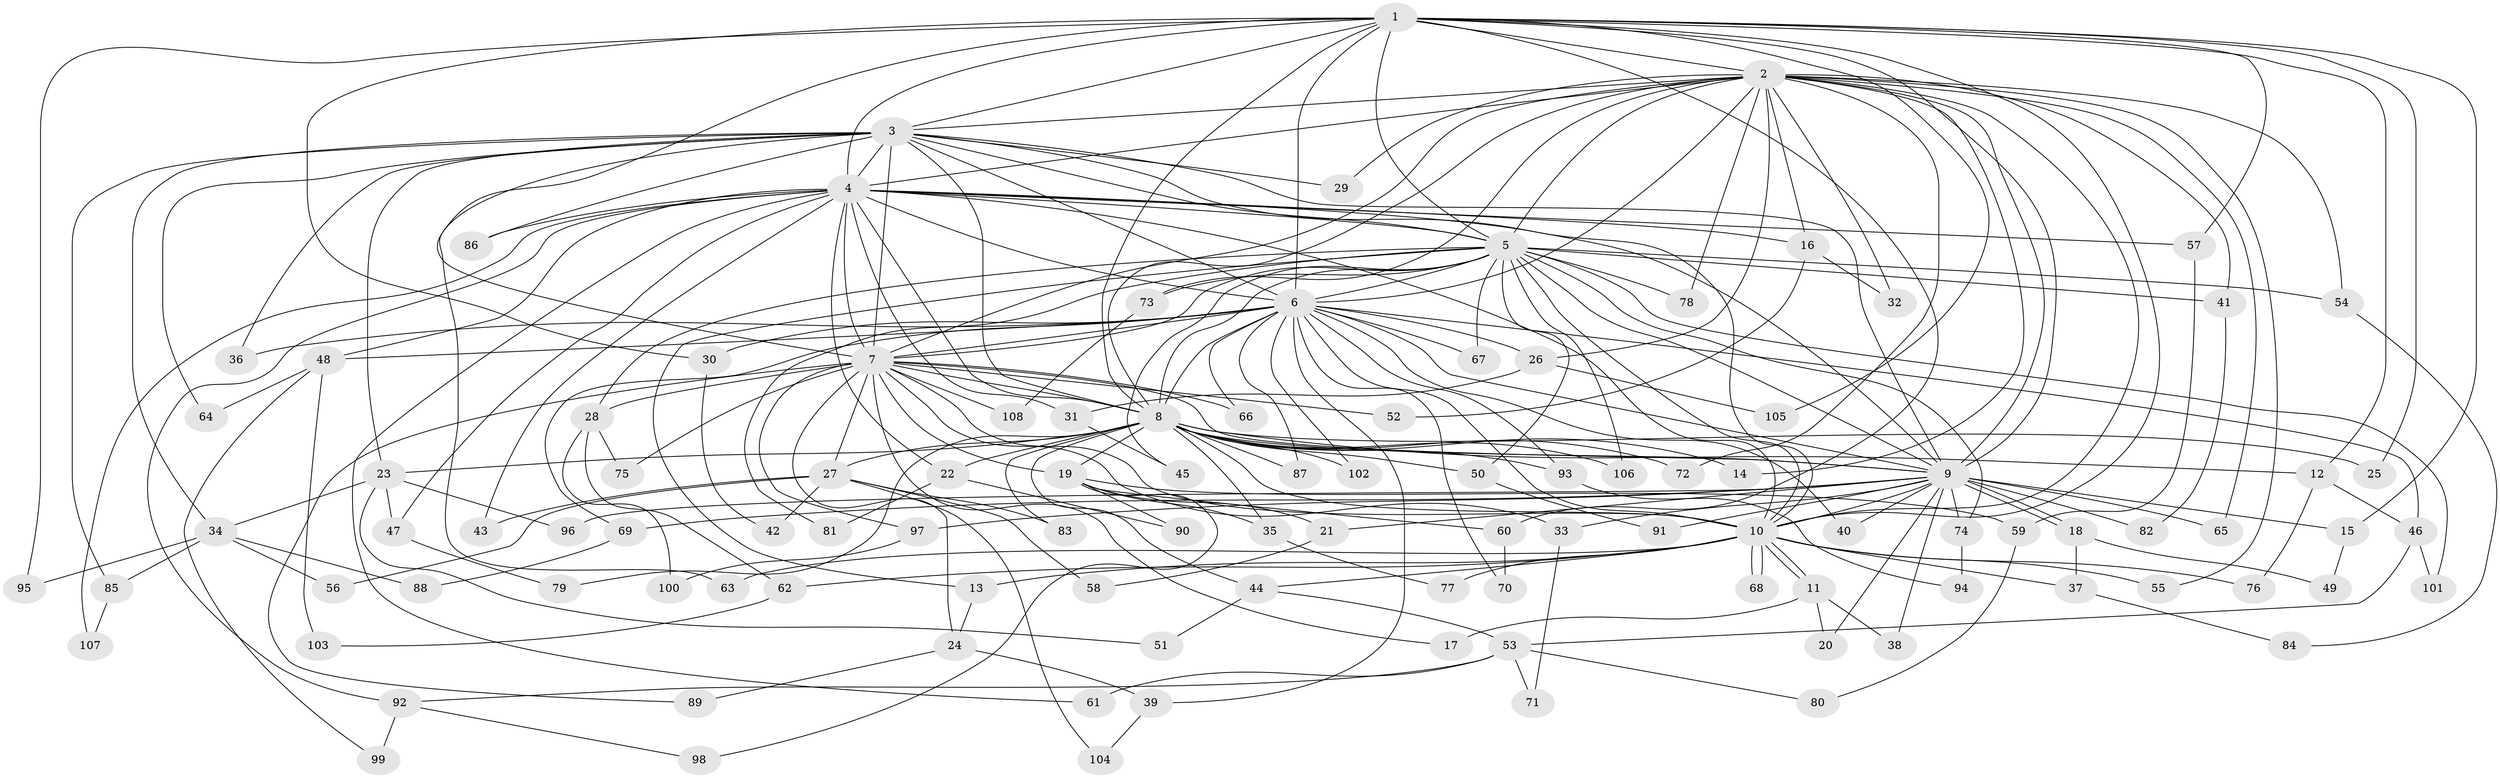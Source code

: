 // coarse degree distribution, {16: 0.011904761904761904, 18: 0.023809523809523808, 27: 0.011904761904761904, 21: 0.03571428571428571, 19: 0.011904761904761904, 24: 0.011904761904761904, 5: 0.03571428571428571, 4: 0.08333333333333333, 3: 0.20238095238095238, 2: 0.5119047619047619, 9: 0.011904761904761904, 6: 0.023809523809523808, 8: 0.023809523809523808}
// Generated by graph-tools (version 1.1) at 2025/51/02/27/25 19:51:43]
// undirected, 108 vertices, 241 edges
graph export_dot {
graph [start="1"]
  node [color=gray90,style=filled];
  1;
  2;
  3;
  4;
  5;
  6;
  7;
  8;
  9;
  10;
  11;
  12;
  13;
  14;
  15;
  16;
  17;
  18;
  19;
  20;
  21;
  22;
  23;
  24;
  25;
  26;
  27;
  28;
  29;
  30;
  31;
  32;
  33;
  34;
  35;
  36;
  37;
  38;
  39;
  40;
  41;
  42;
  43;
  44;
  45;
  46;
  47;
  48;
  49;
  50;
  51;
  52;
  53;
  54;
  55;
  56;
  57;
  58;
  59;
  60;
  61;
  62;
  63;
  64;
  65;
  66;
  67;
  68;
  69;
  70;
  71;
  72;
  73;
  74;
  75;
  76;
  77;
  78;
  79;
  80;
  81;
  82;
  83;
  84;
  85;
  86;
  87;
  88;
  89;
  90;
  91;
  92;
  93;
  94;
  95;
  96;
  97;
  98;
  99;
  100;
  101;
  102;
  103;
  104;
  105;
  106;
  107;
  108;
  1 -- 2;
  1 -- 3;
  1 -- 4;
  1 -- 5;
  1 -- 6;
  1 -- 7;
  1 -- 8;
  1 -- 9;
  1 -- 10;
  1 -- 12;
  1 -- 15;
  1 -- 25;
  1 -- 30;
  1 -- 57;
  1 -- 60;
  1 -- 95;
  1 -- 105;
  2 -- 3;
  2 -- 4;
  2 -- 5;
  2 -- 6;
  2 -- 7;
  2 -- 8;
  2 -- 9;
  2 -- 10;
  2 -- 14;
  2 -- 16;
  2 -- 26;
  2 -- 29;
  2 -- 32;
  2 -- 41;
  2 -- 54;
  2 -- 55;
  2 -- 65;
  2 -- 72;
  2 -- 73;
  2 -- 78;
  3 -- 4;
  3 -- 5;
  3 -- 6;
  3 -- 7;
  3 -- 8;
  3 -- 9;
  3 -- 10;
  3 -- 23;
  3 -- 29;
  3 -- 34;
  3 -- 36;
  3 -- 63;
  3 -- 64;
  3 -- 85;
  3 -- 86;
  4 -- 5;
  4 -- 6;
  4 -- 7;
  4 -- 8;
  4 -- 9;
  4 -- 10;
  4 -- 16;
  4 -- 22;
  4 -- 31;
  4 -- 43;
  4 -- 47;
  4 -- 48;
  4 -- 57;
  4 -- 61;
  4 -- 86;
  4 -- 92;
  4 -- 107;
  5 -- 6;
  5 -- 7;
  5 -- 8;
  5 -- 9;
  5 -- 10;
  5 -- 13;
  5 -- 28;
  5 -- 41;
  5 -- 45;
  5 -- 50;
  5 -- 54;
  5 -- 67;
  5 -- 73;
  5 -- 74;
  5 -- 78;
  5 -- 81;
  5 -- 101;
  5 -- 106;
  6 -- 7;
  6 -- 8;
  6 -- 9;
  6 -- 10;
  6 -- 26;
  6 -- 30;
  6 -- 36;
  6 -- 39;
  6 -- 40;
  6 -- 46;
  6 -- 48;
  6 -- 66;
  6 -- 67;
  6 -- 69;
  6 -- 70;
  6 -- 87;
  6 -- 93;
  6 -- 102;
  7 -- 8;
  7 -- 9;
  7 -- 10;
  7 -- 17;
  7 -- 19;
  7 -- 24;
  7 -- 27;
  7 -- 28;
  7 -- 33;
  7 -- 52;
  7 -- 66;
  7 -- 75;
  7 -- 89;
  7 -- 97;
  7 -- 108;
  8 -- 9;
  8 -- 10;
  8 -- 12;
  8 -- 14;
  8 -- 19;
  8 -- 22;
  8 -- 23;
  8 -- 25;
  8 -- 27;
  8 -- 35;
  8 -- 44;
  8 -- 50;
  8 -- 72;
  8 -- 79;
  8 -- 83;
  8 -- 87;
  8 -- 93;
  8 -- 102;
  8 -- 106;
  9 -- 10;
  9 -- 15;
  9 -- 18;
  9 -- 18;
  9 -- 20;
  9 -- 21;
  9 -- 33;
  9 -- 38;
  9 -- 40;
  9 -- 65;
  9 -- 69;
  9 -- 74;
  9 -- 82;
  9 -- 91;
  9 -- 96;
  9 -- 97;
  10 -- 11;
  10 -- 11;
  10 -- 13;
  10 -- 37;
  10 -- 44;
  10 -- 55;
  10 -- 62;
  10 -- 63;
  10 -- 68;
  10 -- 68;
  10 -- 76;
  10 -- 77;
  11 -- 17;
  11 -- 20;
  11 -- 38;
  12 -- 46;
  12 -- 76;
  13 -- 24;
  15 -- 49;
  16 -- 32;
  16 -- 52;
  18 -- 37;
  18 -- 49;
  19 -- 21;
  19 -- 35;
  19 -- 59;
  19 -- 60;
  19 -- 90;
  19 -- 98;
  21 -- 58;
  22 -- 81;
  22 -- 90;
  23 -- 34;
  23 -- 47;
  23 -- 51;
  23 -- 96;
  24 -- 39;
  24 -- 89;
  26 -- 31;
  26 -- 105;
  27 -- 42;
  27 -- 43;
  27 -- 56;
  27 -- 58;
  27 -- 83;
  27 -- 104;
  28 -- 62;
  28 -- 75;
  28 -- 100;
  30 -- 42;
  31 -- 45;
  33 -- 71;
  34 -- 56;
  34 -- 85;
  34 -- 88;
  34 -- 95;
  35 -- 77;
  37 -- 84;
  39 -- 104;
  41 -- 82;
  44 -- 51;
  44 -- 53;
  46 -- 53;
  46 -- 101;
  47 -- 79;
  48 -- 64;
  48 -- 99;
  48 -- 103;
  50 -- 91;
  53 -- 61;
  53 -- 71;
  53 -- 80;
  53 -- 92;
  54 -- 84;
  57 -- 59;
  59 -- 80;
  60 -- 70;
  62 -- 103;
  69 -- 88;
  73 -- 108;
  74 -- 94;
  85 -- 107;
  92 -- 98;
  92 -- 99;
  93 -- 94;
  97 -- 100;
}
